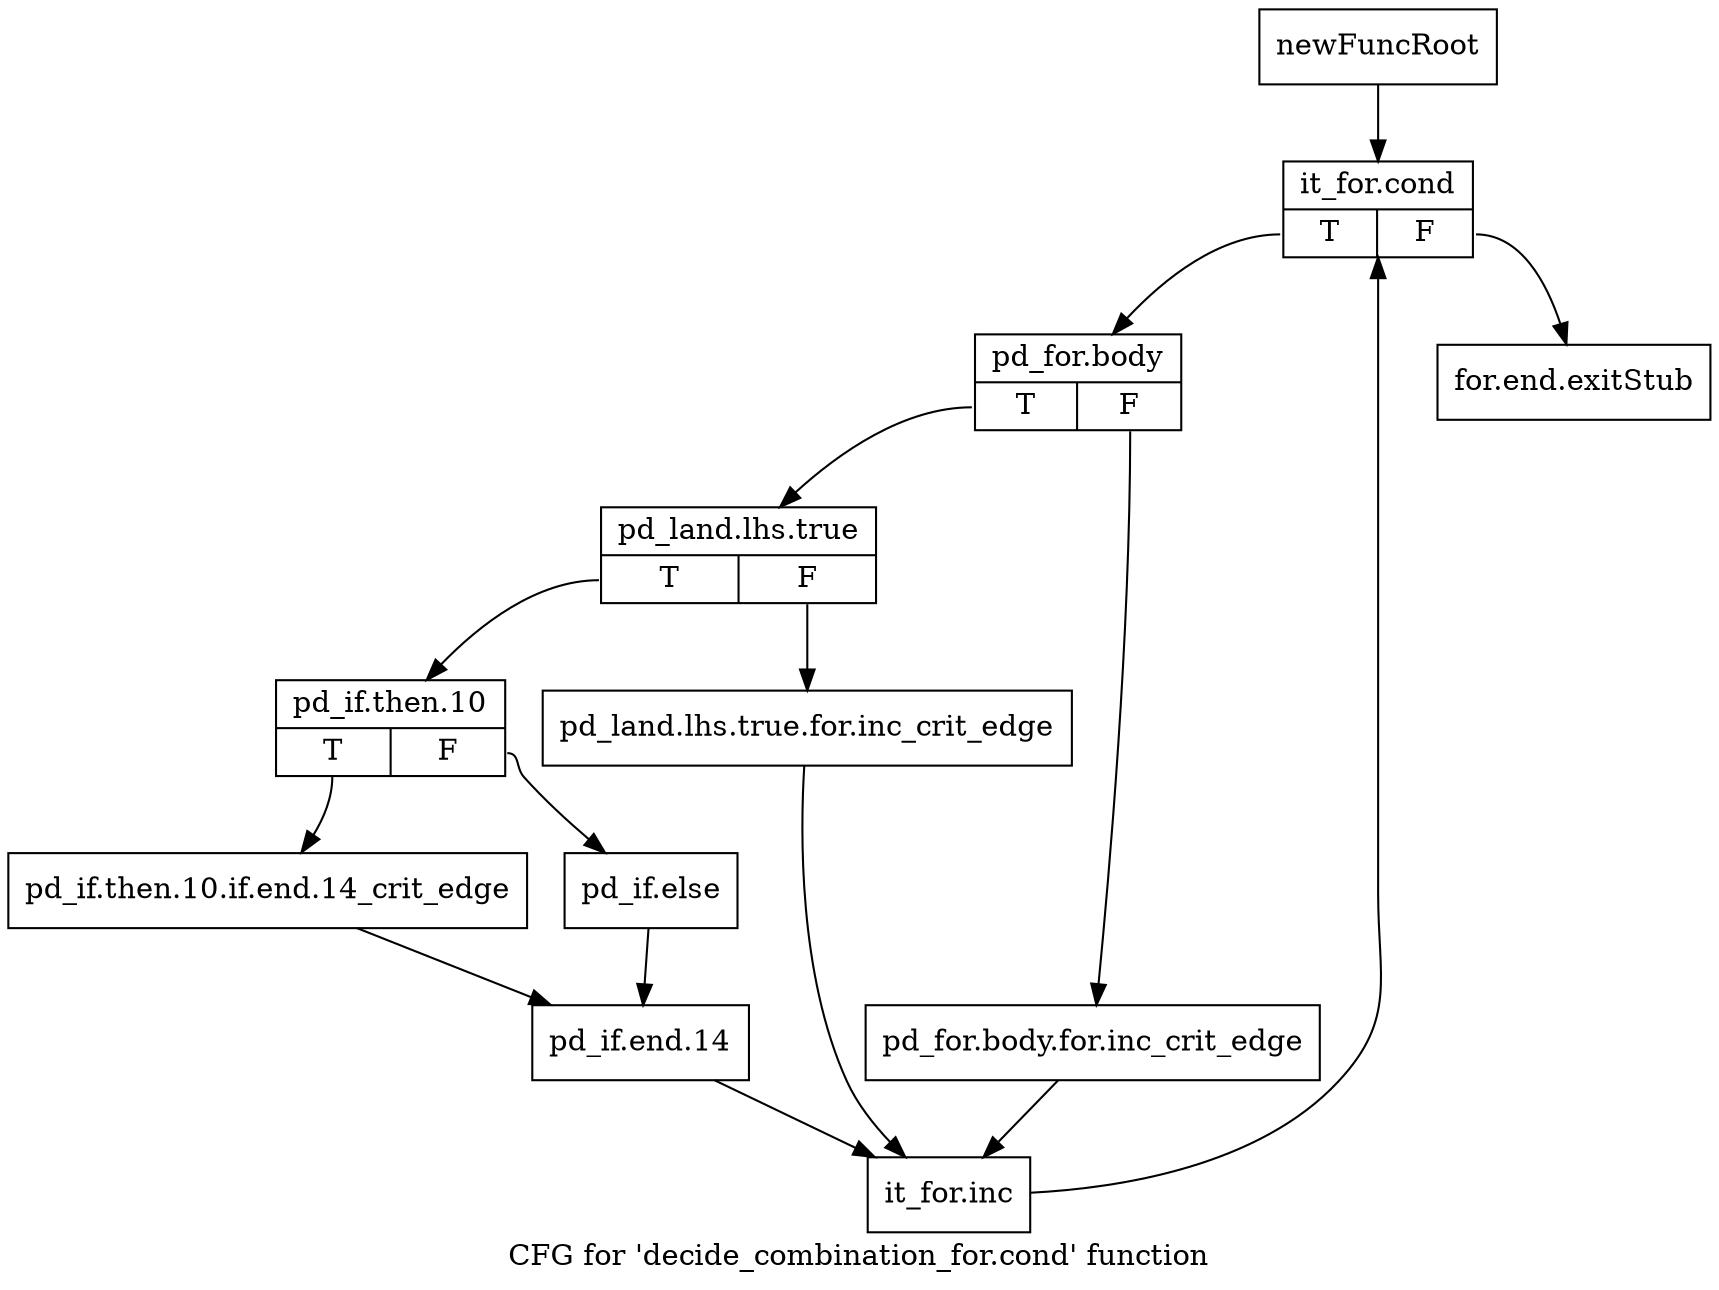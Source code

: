 digraph "CFG for 'decide_combination_for.cond' function" {
	label="CFG for 'decide_combination_for.cond' function";

	Node0x454cf90 [shape=record,label="{newFuncRoot}"];
	Node0x454cf90 -> Node0x4553710;
	Node0x45536c0 [shape=record,label="{for.end.exitStub}"];
	Node0x4553710 [shape=record,label="{it_for.cond|{<s0>T|<s1>F}}"];
	Node0x4553710:s0 -> Node0x4553760;
	Node0x4553710:s1 -> Node0x45536c0;
	Node0x4553760 [shape=record,label="{pd_for.body|{<s0>T|<s1>F}}"];
	Node0x4553760:s0 -> Node0x4553800;
	Node0x4553760:s1 -> Node0x45537b0;
	Node0x45537b0 [shape=record,label="{pd_for.body.for.inc_crit_edge}"];
	Node0x45537b0 -> Node0x45539e0;
	Node0x4553800 [shape=record,label="{pd_land.lhs.true|{<s0>T|<s1>F}}"];
	Node0x4553800:s0 -> Node0x45538a0;
	Node0x4553800:s1 -> Node0x4553850;
	Node0x4553850 [shape=record,label="{pd_land.lhs.true.for.inc_crit_edge}"];
	Node0x4553850 -> Node0x45539e0;
	Node0x45538a0 [shape=record,label="{pd_if.then.10|{<s0>T|<s1>F}}"];
	Node0x45538a0:s0 -> Node0x4553940;
	Node0x45538a0:s1 -> Node0x45538f0;
	Node0x45538f0 [shape=record,label="{pd_if.else}"];
	Node0x45538f0 -> Node0x4553990;
	Node0x4553940 [shape=record,label="{pd_if.then.10.if.end.14_crit_edge}"];
	Node0x4553940 -> Node0x4553990;
	Node0x4553990 [shape=record,label="{pd_if.end.14}"];
	Node0x4553990 -> Node0x45539e0;
	Node0x45539e0 [shape=record,label="{it_for.inc}"];
	Node0x45539e0 -> Node0x4553710;
}
